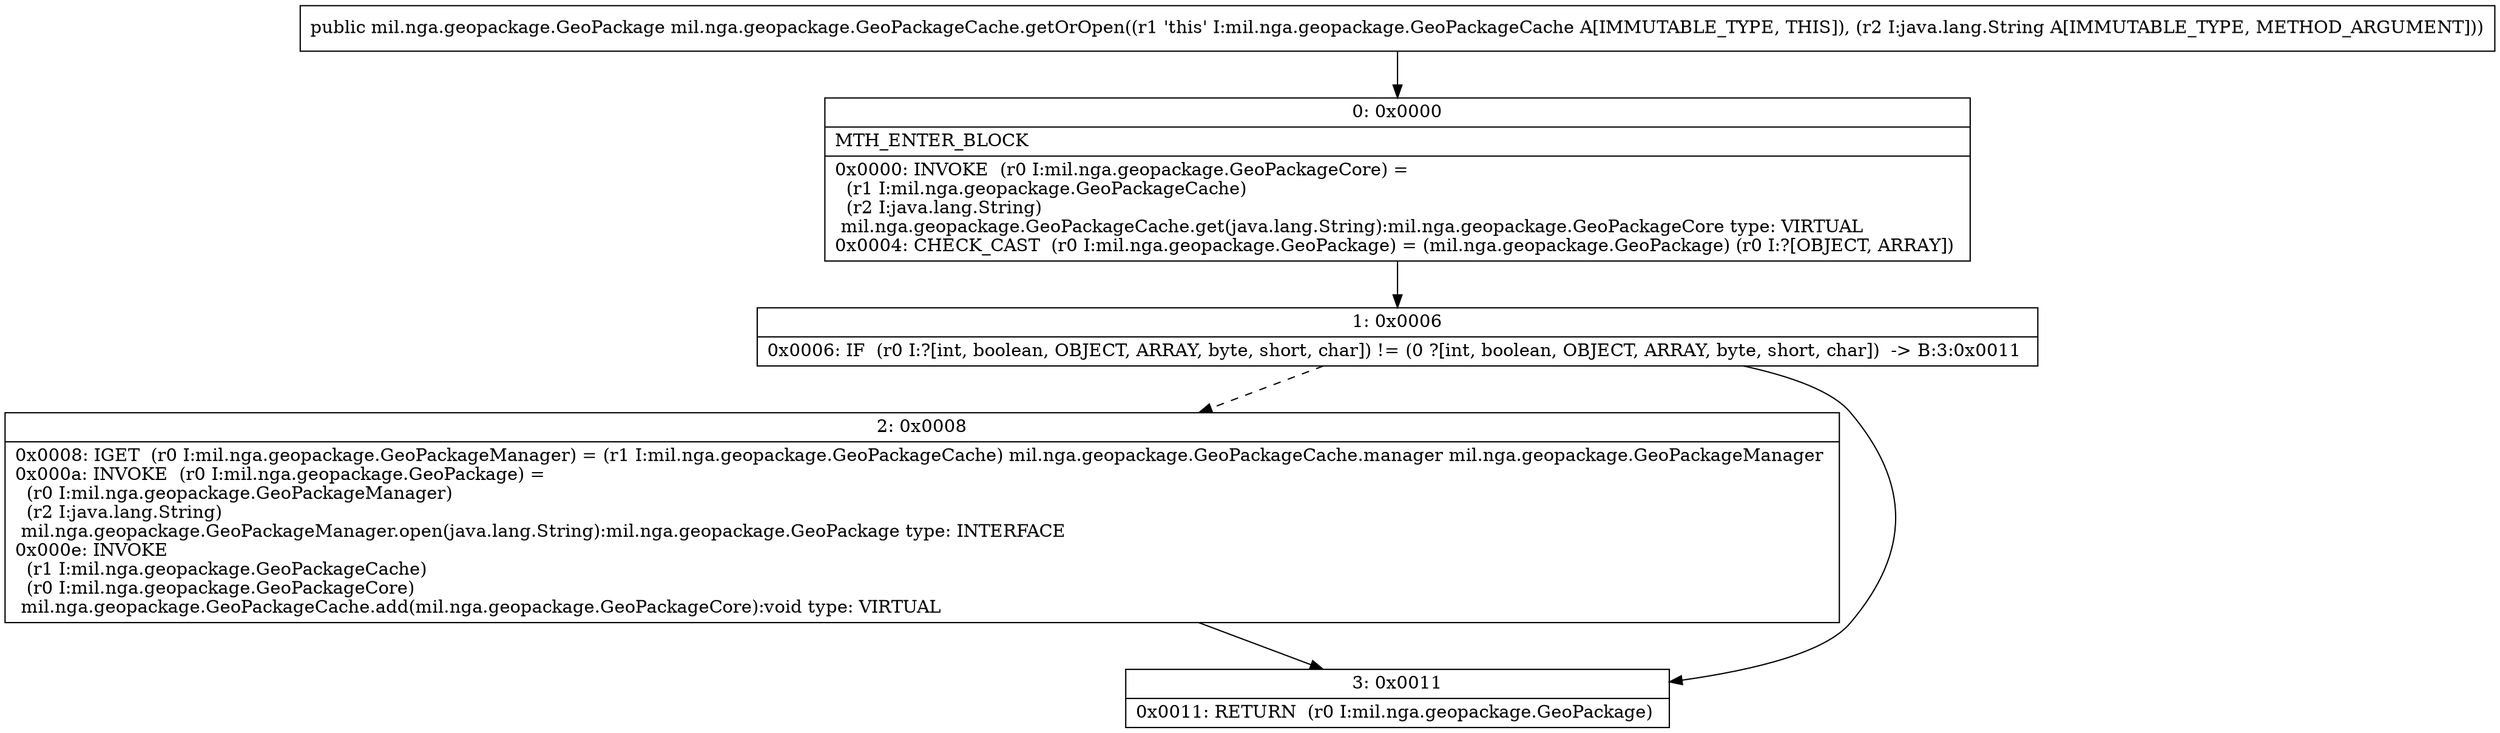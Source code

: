 digraph "CFG formil.nga.geopackage.GeoPackageCache.getOrOpen(Ljava\/lang\/String;)Lmil\/nga\/geopackage\/GeoPackage;" {
Node_0 [shape=record,label="{0\:\ 0x0000|MTH_ENTER_BLOCK\l|0x0000: INVOKE  (r0 I:mil.nga.geopackage.GeoPackageCore) = \l  (r1 I:mil.nga.geopackage.GeoPackageCache)\l  (r2 I:java.lang.String)\l mil.nga.geopackage.GeoPackageCache.get(java.lang.String):mil.nga.geopackage.GeoPackageCore type: VIRTUAL \l0x0004: CHECK_CAST  (r0 I:mil.nga.geopackage.GeoPackage) = (mil.nga.geopackage.GeoPackage) (r0 I:?[OBJECT, ARRAY]) \l}"];
Node_1 [shape=record,label="{1\:\ 0x0006|0x0006: IF  (r0 I:?[int, boolean, OBJECT, ARRAY, byte, short, char]) != (0 ?[int, boolean, OBJECT, ARRAY, byte, short, char])  \-\> B:3:0x0011 \l}"];
Node_2 [shape=record,label="{2\:\ 0x0008|0x0008: IGET  (r0 I:mil.nga.geopackage.GeoPackageManager) = (r1 I:mil.nga.geopackage.GeoPackageCache) mil.nga.geopackage.GeoPackageCache.manager mil.nga.geopackage.GeoPackageManager \l0x000a: INVOKE  (r0 I:mil.nga.geopackage.GeoPackage) = \l  (r0 I:mil.nga.geopackage.GeoPackageManager)\l  (r2 I:java.lang.String)\l mil.nga.geopackage.GeoPackageManager.open(java.lang.String):mil.nga.geopackage.GeoPackage type: INTERFACE \l0x000e: INVOKE  \l  (r1 I:mil.nga.geopackage.GeoPackageCache)\l  (r0 I:mil.nga.geopackage.GeoPackageCore)\l mil.nga.geopackage.GeoPackageCache.add(mil.nga.geopackage.GeoPackageCore):void type: VIRTUAL \l}"];
Node_3 [shape=record,label="{3\:\ 0x0011|0x0011: RETURN  (r0 I:mil.nga.geopackage.GeoPackage) \l}"];
MethodNode[shape=record,label="{public mil.nga.geopackage.GeoPackage mil.nga.geopackage.GeoPackageCache.getOrOpen((r1 'this' I:mil.nga.geopackage.GeoPackageCache A[IMMUTABLE_TYPE, THIS]), (r2 I:java.lang.String A[IMMUTABLE_TYPE, METHOD_ARGUMENT])) }"];
MethodNode -> Node_0;
Node_0 -> Node_1;
Node_1 -> Node_2[style=dashed];
Node_1 -> Node_3;
Node_2 -> Node_3;
}

